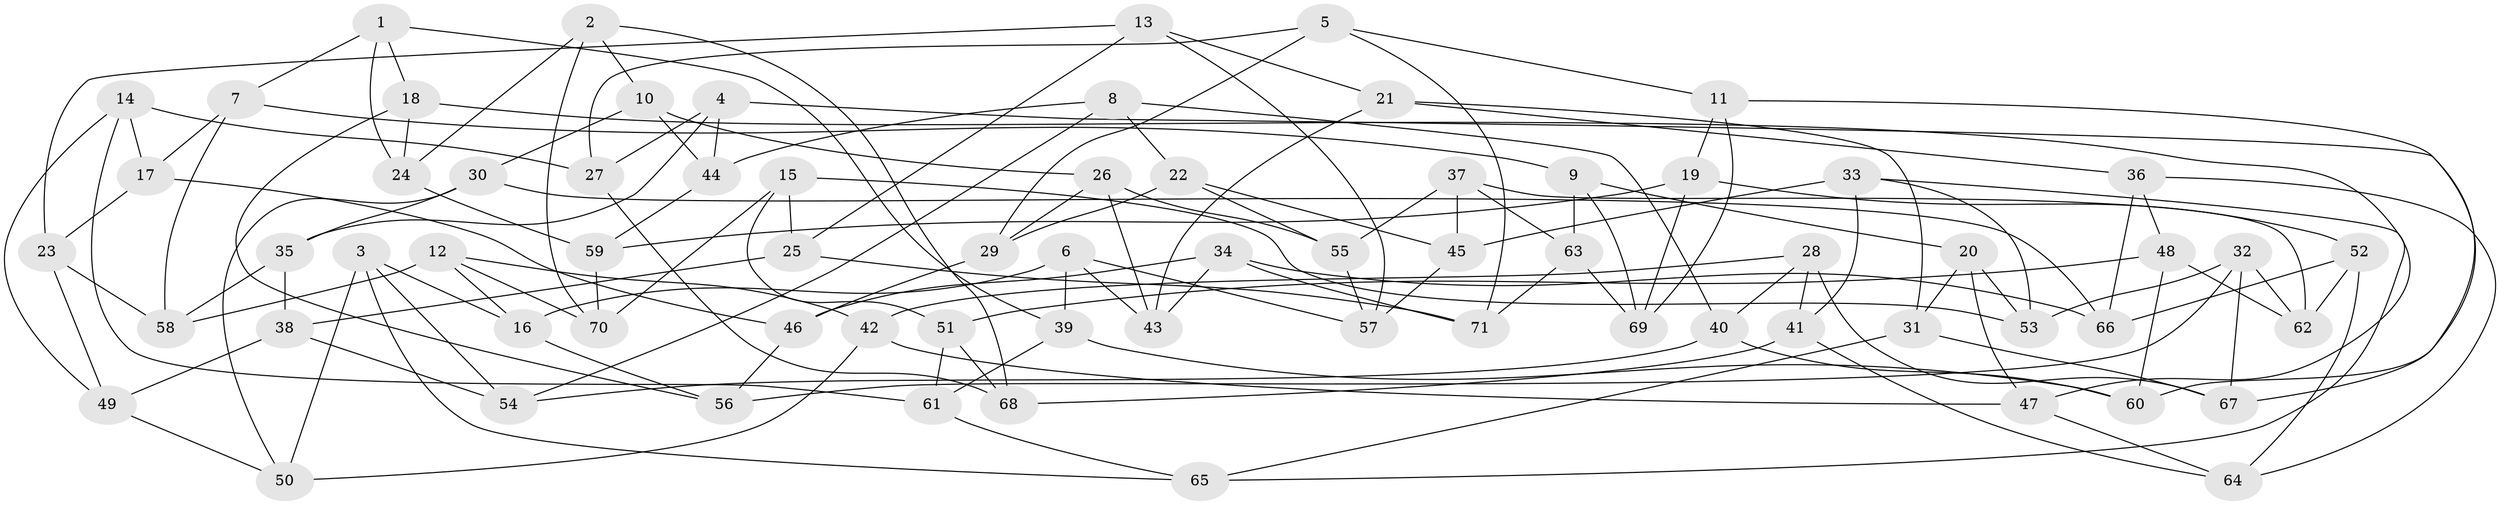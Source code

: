 // coarse degree distribution, {7: 0.10714285714285714, 10: 0.10714285714285714, 6: 0.21428571428571427, 9: 0.03571428571428571, 5: 0.14285714285714285, 8: 0.07142857142857142, 4: 0.25, 3: 0.07142857142857142}
// Generated by graph-tools (version 1.1) at 2025/20/03/04/25 18:20:32]
// undirected, 71 vertices, 142 edges
graph export_dot {
graph [start="1"]
  node [color=gray90,style=filled];
  1;
  2;
  3;
  4;
  5;
  6;
  7;
  8;
  9;
  10;
  11;
  12;
  13;
  14;
  15;
  16;
  17;
  18;
  19;
  20;
  21;
  22;
  23;
  24;
  25;
  26;
  27;
  28;
  29;
  30;
  31;
  32;
  33;
  34;
  35;
  36;
  37;
  38;
  39;
  40;
  41;
  42;
  43;
  44;
  45;
  46;
  47;
  48;
  49;
  50;
  51;
  52;
  53;
  54;
  55;
  56;
  57;
  58;
  59;
  60;
  61;
  62;
  63;
  64;
  65;
  66;
  67;
  68;
  69;
  70;
  71;
  1 -- 24;
  1 -- 39;
  1 -- 7;
  1 -- 18;
  2 -- 24;
  2 -- 70;
  2 -- 10;
  2 -- 68;
  3 -- 54;
  3 -- 16;
  3 -- 65;
  3 -- 50;
  4 -- 27;
  4 -- 44;
  4 -- 67;
  4 -- 35;
  5 -- 11;
  5 -- 71;
  5 -- 27;
  5 -- 29;
  6 -- 57;
  6 -- 43;
  6 -- 39;
  6 -- 16;
  7 -- 17;
  7 -- 58;
  7 -- 9;
  8 -- 44;
  8 -- 22;
  8 -- 54;
  8 -- 40;
  9 -- 69;
  9 -- 63;
  9 -- 20;
  10 -- 44;
  10 -- 26;
  10 -- 30;
  11 -- 60;
  11 -- 69;
  11 -- 19;
  12 -- 42;
  12 -- 16;
  12 -- 70;
  12 -- 58;
  13 -- 25;
  13 -- 57;
  13 -- 21;
  13 -- 23;
  14 -- 61;
  14 -- 27;
  14 -- 49;
  14 -- 17;
  15 -- 51;
  15 -- 25;
  15 -- 53;
  15 -- 70;
  16 -- 56;
  17 -- 23;
  17 -- 46;
  18 -- 56;
  18 -- 24;
  18 -- 47;
  19 -- 69;
  19 -- 52;
  19 -- 59;
  20 -- 47;
  20 -- 31;
  20 -- 53;
  21 -- 36;
  21 -- 43;
  21 -- 31;
  22 -- 55;
  22 -- 29;
  22 -- 45;
  23 -- 49;
  23 -- 58;
  24 -- 59;
  25 -- 71;
  25 -- 38;
  26 -- 29;
  26 -- 55;
  26 -- 43;
  27 -- 68;
  28 -- 42;
  28 -- 67;
  28 -- 41;
  28 -- 40;
  29 -- 46;
  30 -- 50;
  30 -- 66;
  30 -- 35;
  31 -- 65;
  31 -- 67;
  32 -- 67;
  32 -- 53;
  32 -- 62;
  32 -- 56;
  33 -- 53;
  33 -- 65;
  33 -- 41;
  33 -- 45;
  34 -- 71;
  34 -- 43;
  34 -- 46;
  34 -- 66;
  35 -- 58;
  35 -- 38;
  36 -- 48;
  36 -- 66;
  36 -- 64;
  37 -- 63;
  37 -- 55;
  37 -- 62;
  37 -- 45;
  38 -- 54;
  38 -- 49;
  39 -- 61;
  39 -- 60;
  40 -- 60;
  40 -- 54;
  41 -- 68;
  41 -- 64;
  42 -- 50;
  42 -- 47;
  44 -- 59;
  45 -- 57;
  46 -- 56;
  47 -- 64;
  48 -- 51;
  48 -- 62;
  48 -- 60;
  49 -- 50;
  51 -- 68;
  51 -- 61;
  52 -- 62;
  52 -- 66;
  52 -- 64;
  55 -- 57;
  59 -- 70;
  61 -- 65;
  63 -- 71;
  63 -- 69;
}
